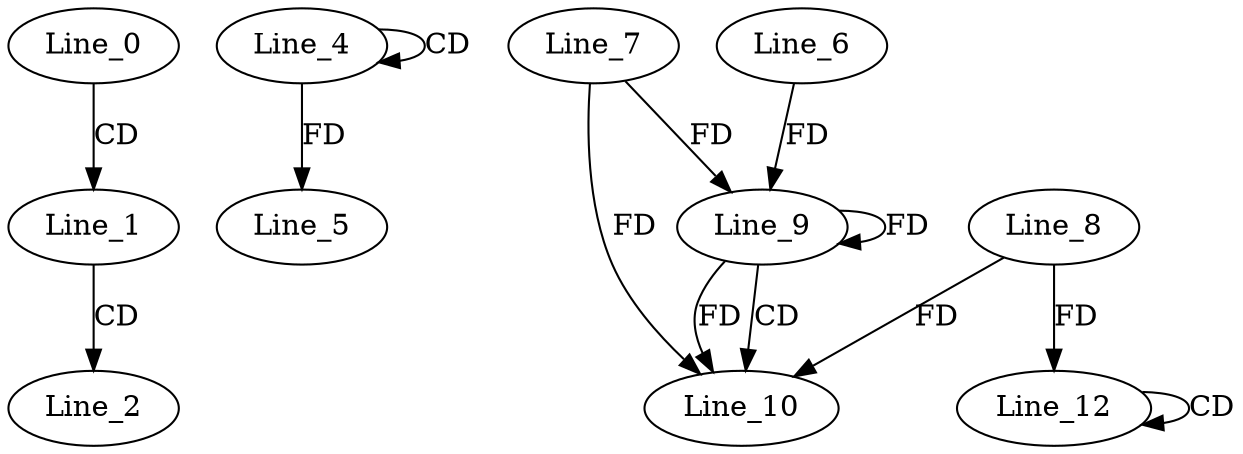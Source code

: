 digraph G {
  Line_0;
  Line_1;
  Line_2;
  Line_4;
  Line_4;
  Line_5;
  Line_9;
  Line_7;
  Line_9;
  Line_6;
  Line_9;
  Line_10;
  Line_8;
  Line_12;
  Line_12;
  Line_0 -> Line_1 [ label="CD" ];
  Line_1 -> Line_2 [ label="CD" ];
  Line_4 -> Line_4 [ label="CD" ];
  Line_4 -> Line_5 [ label="FD" ];
  Line_9 -> Line_9 [ label="FD" ];
  Line_7 -> Line_9 [ label="FD" ];
  Line_6 -> Line_9 [ label="FD" ];
  Line_9 -> Line_10 [ label="CD" ];
  Line_8 -> Line_10 [ label="FD" ];
  Line_9 -> Line_10 [ label="FD" ];
  Line_7 -> Line_10 [ label="FD" ];
  Line_12 -> Line_12 [ label="CD" ];
  Line_8 -> Line_12 [ label="FD" ];
}
